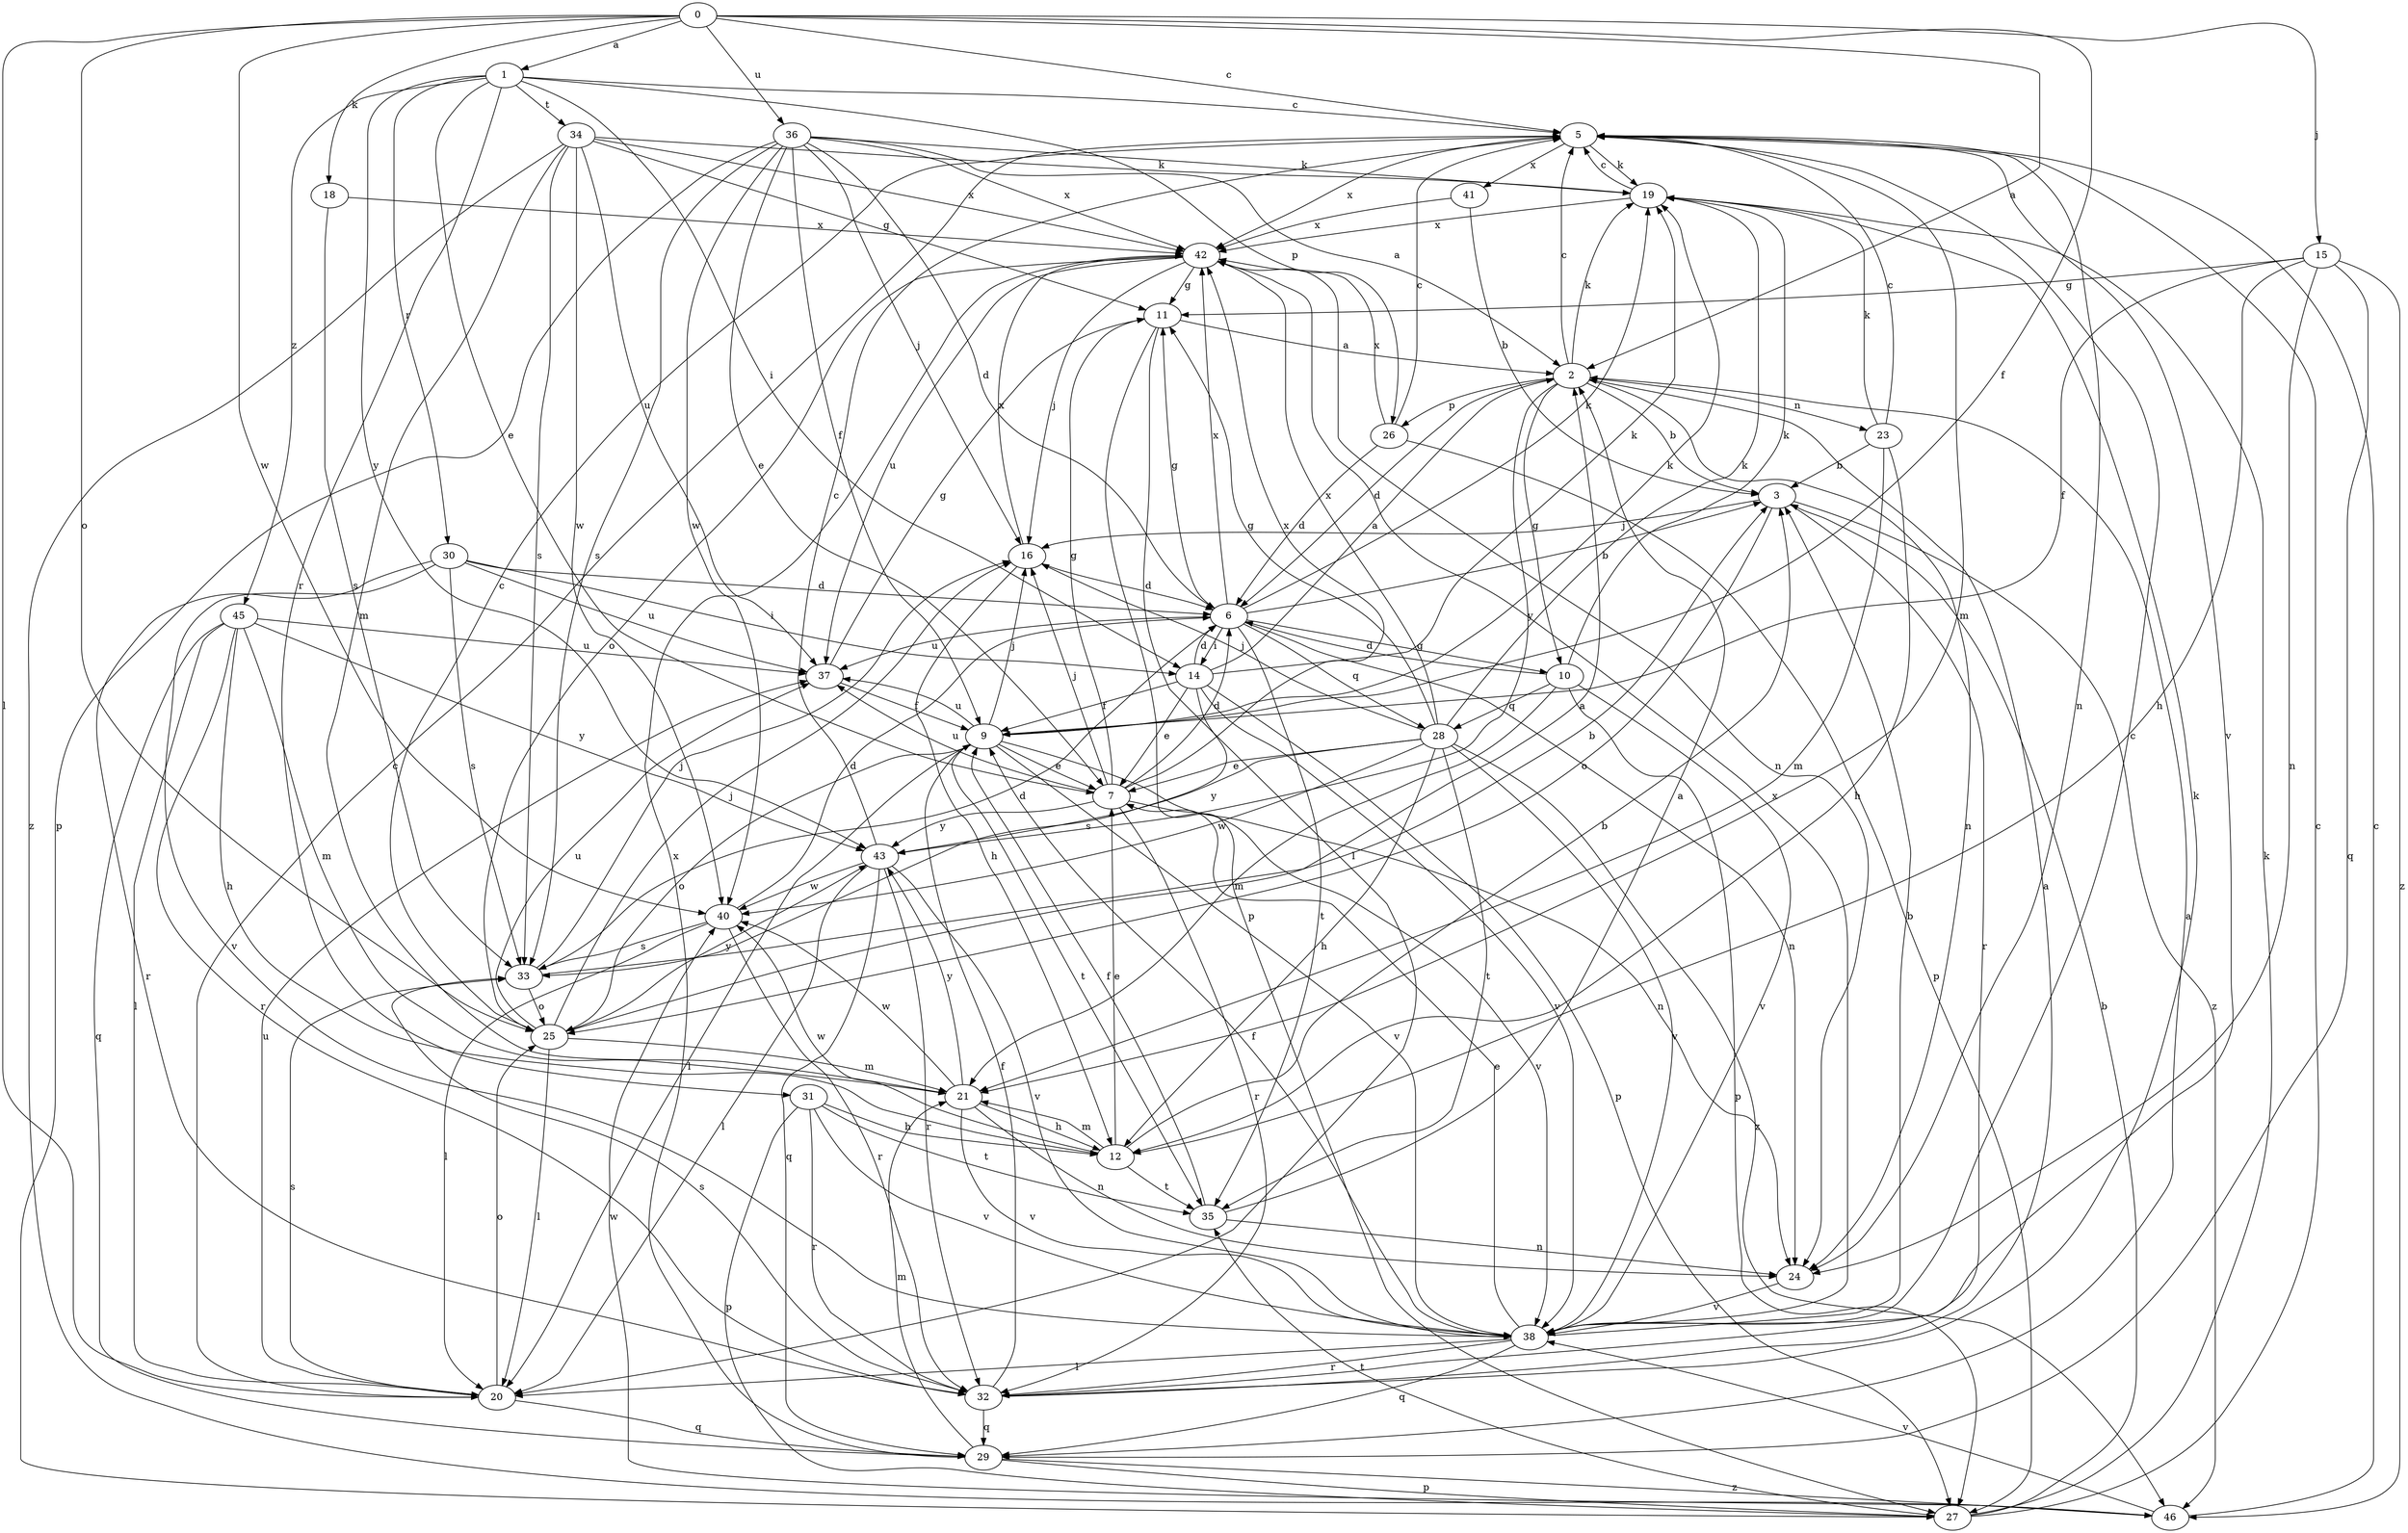 strict digraph  {
0;
1;
2;
3;
5;
6;
7;
9;
10;
11;
12;
14;
15;
16;
18;
19;
20;
21;
23;
24;
25;
26;
27;
28;
29;
30;
31;
32;
33;
34;
35;
36;
37;
38;
40;
41;
42;
43;
45;
46;
0 -> 1  [label=a];
0 -> 2  [label=a];
0 -> 5  [label=c];
0 -> 9  [label=f];
0 -> 15  [label=j];
0 -> 18  [label=k];
0 -> 20  [label=l];
0 -> 25  [label=o];
0 -> 36  [label=u];
0 -> 40  [label=w];
1 -> 5  [label=c];
1 -> 7  [label=e];
1 -> 14  [label=i];
1 -> 26  [label=p];
1 -> 30  [label=r];
1 -> 31  [label=r];
1 -> 34  [label=t];
1 -> 43  [label=y];
1 -> 45  [label=z];
2 -> 3  [label=b];
2 -> 5  [label=c];
2 -> 6  [label=d];
2 -> 10  [label=g];
2 -> 19  [label=k];
2 -> 23  [label=n];
2 -> 24  [label=n];
2 -> 26  [label=p];
2 -> 43  [label=y];
3 -> 16  [label=j];
3 -> 25  [label=o];
3 -> 32  [label=r];
3 -> 46  [label=z];
5 -> 19  [label=k];
5 -> 21  [label=m];
5 -> 24  [label=n];
5 -> 38  [label=v];
5 -> 41  [label=x];
5 -> 42  [label=x];
6 -> 3  [label=b];
6 -> 10  [label=g];
6 -> 11  [label=g];
6 -> 14  [label=i];
6 -> 19  [label=k];
6 -> 24  [label=n];
6 -> 28  [label=q];
6 -> 35  [label=t];
6 -> 37  [label=u];
6 -> 42  [label=x];
7 -> 6  [label=d];
7 -> 11  [label=g];
7 -> 16  [label=j];
7 -> 32  [label=r];
7 -> 37  [label=u];
7 -> 38  [label=v];
7 -> 42  [label=x];
7 -> 43  [label=y];
9 -> 7  [label=e];
9 -> 16  [label=j];
9 -> 19  [label=k];
9 -> 20  [label=l];
9 -> 24  [label=n];
9 -> 25  [label=o];
9 -> 35  [label=t];
9 -> 37  [label=u];
9 -> 38  [label=v];
10 -> 6  [label=d];
10 -> 19  [label=k];
10 -> 21  [label=m];
10 -> 27  [label=p];
10 -> 28  [label=q];
10 -> 38  [label=v];
11 -> 2  [label=a];
11 -> 20  [label=l];
11 -> 27  [label=p];
12 -> 3  [label=b];
12 -> 7  [label=e];
12 -> 21  [label=m];
12 -> 35  [label=t];
12 -> 40  [label=w];
14 -> 2  [label=a];
14 -> 6  [label=d];
14 -> 7  [label=e];
14 -> 9  [label=f];
14 -> 19  [label=k];
14 -> 27  [label=p];
14 -> 33  [label=s];
14 -> 38  [label=v];
15 -> 9  [label=f];
15 -> 11  [label=g];
15 -> 12  [label=h];
15 -> 24  [label=n];
15 -> 29  [label=q];
15 -> 46  [label=z];
16 -> 6  [label=d];
16 -> 12  [label=h];
16 -> 42  [label=x];
18 -> 33  [label=s];
18 -> 42  [label=x];
19 -> 5  [label=c];
19 -> 42  [label=x];
20 -> 5  [label=c];
20 -> 25  [label=o];
20 -> 29  [label=q];
20 -> 33  [label=s];
20 -> 37  [label=u];
21 -> 12  [label=h];
21 -> 24  [label=n];
21 -> 38  [label=v];
21 -> 40  [label=w];
21 -> 43  [label=y];
23 -> 3  [label=b];
23 -> 5  [label=c];
23 -> 12  [label=h];
23 -> 19  [label=k];
23 -> 21  [label=m];
24 -> 38  [label=v];
25 -> 2  [label=a];
25 -> 5  [label=c];
25 -> 16  [label=j];
25 -> 20  [label=l];
25 -> 21  [label=m];
25 -> 37  [label=u];
25 -> 43  [label=y];
26 -> 5  [label=c];
26 -> 6  [label=d];
26 -> 27  [label=p];
26 -> 42  [label=x];
27 -> 3  [label=b];
27 -> 5  [label=c];
27 -> 19  [label=k];
27 -> 35  [label=t];
28 -> 7  [label=e];
28 -> 11  [label=g];
28 -> 12  [label=h];
28 -> 16  [label=j];
28 -> 19  [label=k];
28 -> 35  [label=t];
28 -> 38  [label=v];
28 -> 40  [label=w];
28 -> 42  [label=x];
28 -> 43  [label=y];
28 -> 46  [label=z];
29 -> 2  [label=a];
29 -> 21  [label=m];
29 -> 27  [label=p];
29 -> 42  [label=x];
29 -> 46  [label=z];
30 -> 6  [label=d];
30 -> 14  [label=i];
30 -> 32  [label=r];
30 -> 33  [label=s];
30 -> 37  [label=u];
30 -> 38  [label=v];
31 -> 12  [label=h];
31 -> 27  [label=p];
31 -> 32  [label=r];
31 -> 35  [label=t];
31 -> 38  [label=v];
32 -> 2  [label=a];
32 -> 9  [label=f];
32 -> 19  [label=k];
32 -> 29  [label=q];
32 -> 33  [label=s];
33 -> 3  [label=b];
33 -> 6  [label=d];
33 -> 16  [label=j];
33 -> 25  [label=o];
34 -> 11  [label=g];
34 -> 19  [label=k];
34 -> 21  [label=m];
34 -> 33  [label=s];
34 -> 37  [label=u];
34 -> 40  [label=w];
34 -> 42  [label=x];
34 -> 46  [label=z];
35 -> 2  [label=a];
35 -> 9  [label=f];
35 -> 24  [label=n];
36 -> 2  [label=a];
36 -> 6  [label=d];
36 -> 7  [label=e];
36 -> 9  [label=f];
36 -> 16  [label=j];
36 -> 19  [label=k];
36 -> 27  [label=p];
36 -> 33  [label=s];
36 -> 40  [label=w];
36 -> 42  [label=x];
37 -> 9  [label=f];
37 -> 11  [label=g];
38 -> 3  [label=b];
38 -> 5  [label=c];
38 -> 7  [label=e];
38 -> 9  [label=f];
38 -> 20  [label=l];
38 -> 29  [label=q];
38 -> 32  [label=r];
38 -> 42  [label=x];
40 -> 6  [label=d];
40 -> 20  [label=l];
40 -> 32  [label=r];
40 -> 33  [label=s];
41 -> 3  [label=b];
41 -> 42  [label=x];
42 -> 11  [label=g];
42 -> 16  [label=j];
42 -> 24  [label=n];
42 -> 25  [label=o];
42 -> 37  [label=u];
43 -> 5  [label=c];
43 -> 20  [label=l];
43 -> 29  [label=q];
43 -> 32  [label=r];
43 -> 38  [label=v];
43 -> 40  [label=w];
45 -> 12  [label=h];
45 -> 20  [label=l];
45 -> 21  [label=m];
45 -> 29  [label=q];
45 -> 32  [label=r];
45 -> 37  [label=u];
45 -> 43  [label=y];
46 -> 5  [label=c];
46 -> 38  [label=v];
46 -> 40  [label=w];
}
